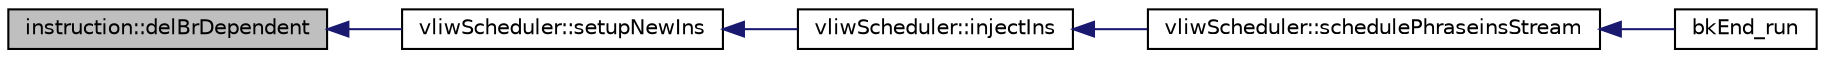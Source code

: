 digraph G
{
  edge [fontname="Helvetica",fontsize="10",labelfontname="Helvetica",labelfontsize="10"];
  node [fontname="Helvetica",fontsize="10",shape=record];
  rankdir=LR;
  Node1 [label="instruction::delBrDependent",height=0.2,width=0.4,color="black", fillcolor="grey75", style="filled" fontcolor="black"];
  Node1 -> Node2 [dir=back,color="midnightblue",fontsize="10",style="solid",fontname="Helvetica"];
  Node2 [label="vliwScheduler::setupNewIns",height=0.2,width=0.4,color="black", fillcolor="white", style="filled",URL="$classvliwScheduler.html#afd1ec0df4e12e892ef2e1d6cd5a1ad3c"];
  Node2 -> Node3 [dir=back,color="midnightblue",fontsize="10",style="solid",fontname="Helvetica"];
  Node3 [label="vliwScheduler::injectIns",height=0.2,width=0.4,color="black", fillcolor="white", style="filled",URL="$classvliwScheduler.html#adc49e9c2b4208f4bf4fe3d1a465e409b"];
  Node3 -> Node4 [dir=back,color="midnightblue",fontsize="10",style="solid",fontname="Helvetica"];
  Node4 [label="vliwScheduler::schedulePhraseinsStream",height=0.2,width=0.4,color="black", fillcolor="white", style="filled",URL="$classvliwScheduler.html#a5abce2c71dce559d07f8f5de8f04c146"];
  Node4 -> Node5 [dir=back,color="midnightblue",fontsize="10",style="solid",fontname="Helvetica"];
  Node5 [label="bkEnd_run",height=0.2,width=0.4,color="black", fillcolor="white", style="filled",URL="$bkEnd_8h.html#a0de885ce07273f37e162ecb0e63ec95d"];
}
